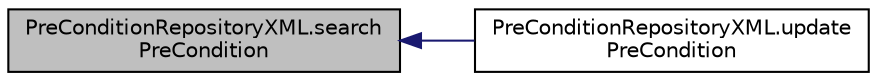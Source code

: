digraph "PreConditionRepositoryXML.searchPreCondition"
{
  edge [fontname="Helvetica",fontsize="10",labelfontname="Helvetica",labelfontsize="10"];
  node [fontname="Helvetica",fontsize="10",shape=record];
  rankdir="LR";
  Node12 [label="PreConditionRepositoryXML.search\lPreCondition",height=0.2,width=0.4,color="black", fillcolor="grey75", style="filled", fontcolor="black"];
  Node12 -> Node13 [dir="back",color="midnightblue",fontsize="10",style="solid",fontname="Helvetica"];
  Node13 [label="PreConditionRepositoryXML.update\lPreCondition",height=0.2,width=0.4,color="black", fillcolor="white", style="filled",URL="$class_pre_condition_repository_x_m_l.html#a75fd6a63ec557430094a48b0910f2990",tooltip="Updates the pre condition. "];
}
